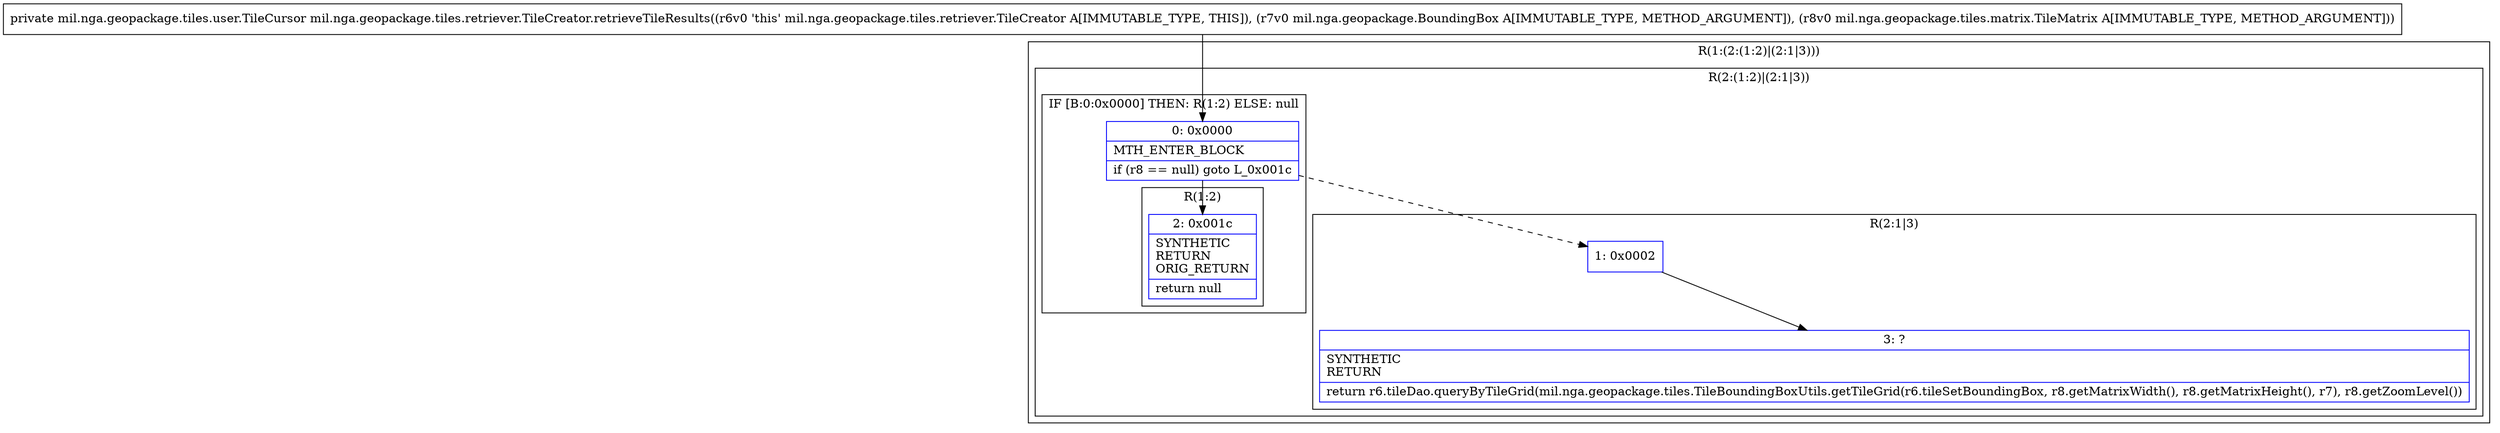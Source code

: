 digraph "CFG formil.nga.geopackage.tiles.retriever.TileCreator.retrieveTileResults(Lmil\/nga\/geopackage\/BoundingBox;Lmil\/nga\/geopackage\/tiles\/matrix\/TileMatrix;)Lmil\/nga\/geopackage\/tiles\/user\/TileCursor;" {
subgraph cluster_Region_37316114 {
label = "R(1:(2:(1:2)|(2:1|3)))";
node [shape=record,color=blue];
subgraph cluster_Region_1798776018 {
label = "R(2:(1:2)|(2:1|3))";
node [shape=record,color=blue];
subgraph cluster_IfRegion_1047034887 {
label = "IF [B:0:0x0000] THEN: R(1:2) ELSE: null";
node [shape=record,color=blue];
Node_0 [shape=record,label="{0\:\ 0x0000|MTH_ENTER_BLOCK\l|if (r8 == null) goto L_0x001c\l}"];
subgraph cluster_Region_773156493 {
label = "R(1:2)";
node [shape=record,color=blue];
Node_2 [shape=record,label="{2\:\ 0x001c|SYNTHETIC\lRETURN\lORIG_RETURN\l|return null\l}"];
}
}
subgraph cluster_Region_1742050475 {
label = "R(2:1|3)";
node [shape=record,color=blue];
Node_1 [shape=record,label="{1\:\ 0x0002}"];
Node_3 [shape=record,label="{3\:\ ?|SYNTHETIC\lRETURN\l|return r6.tileDao.queryByTileGrid(mil.nga.geopackage.tiles.TileBoundingBoxUtils.getTileGrid(r6.tileSetBoundingBox, r8.getMatrixWidth(), r8.getMatrixHeight(), r7), r8.getZoomLevel())\l}"];
}
}
}
MethodNode[shape=record,label="{private mil.nga.geopackage.tiles.user.TileCursor mil.nga.geopackage.tiles.retriever.TileCreator.retrieveTileResults((r6v0 'this' mil.nga.geopackage.tiles.retriever.TileCreator A[IMMUTABLE_TYPE, THIS]), (r7v0 mil.nga.geopackage.BoundingBox A[IMMUTABLE_TYPE, METHOD_ARGUMENT]), (r8v0 mil.nga.geopackage.tiles.matrix.TileMatrix A[IMMUTABLE_TYPE, METHOD_ARGUMENT])) }"];
MethodNode -> Node_0;
Node_0 -> Node_1[style=dashed];
Node_0 -> Node_2;
Node_1 -> Node_3;
}

